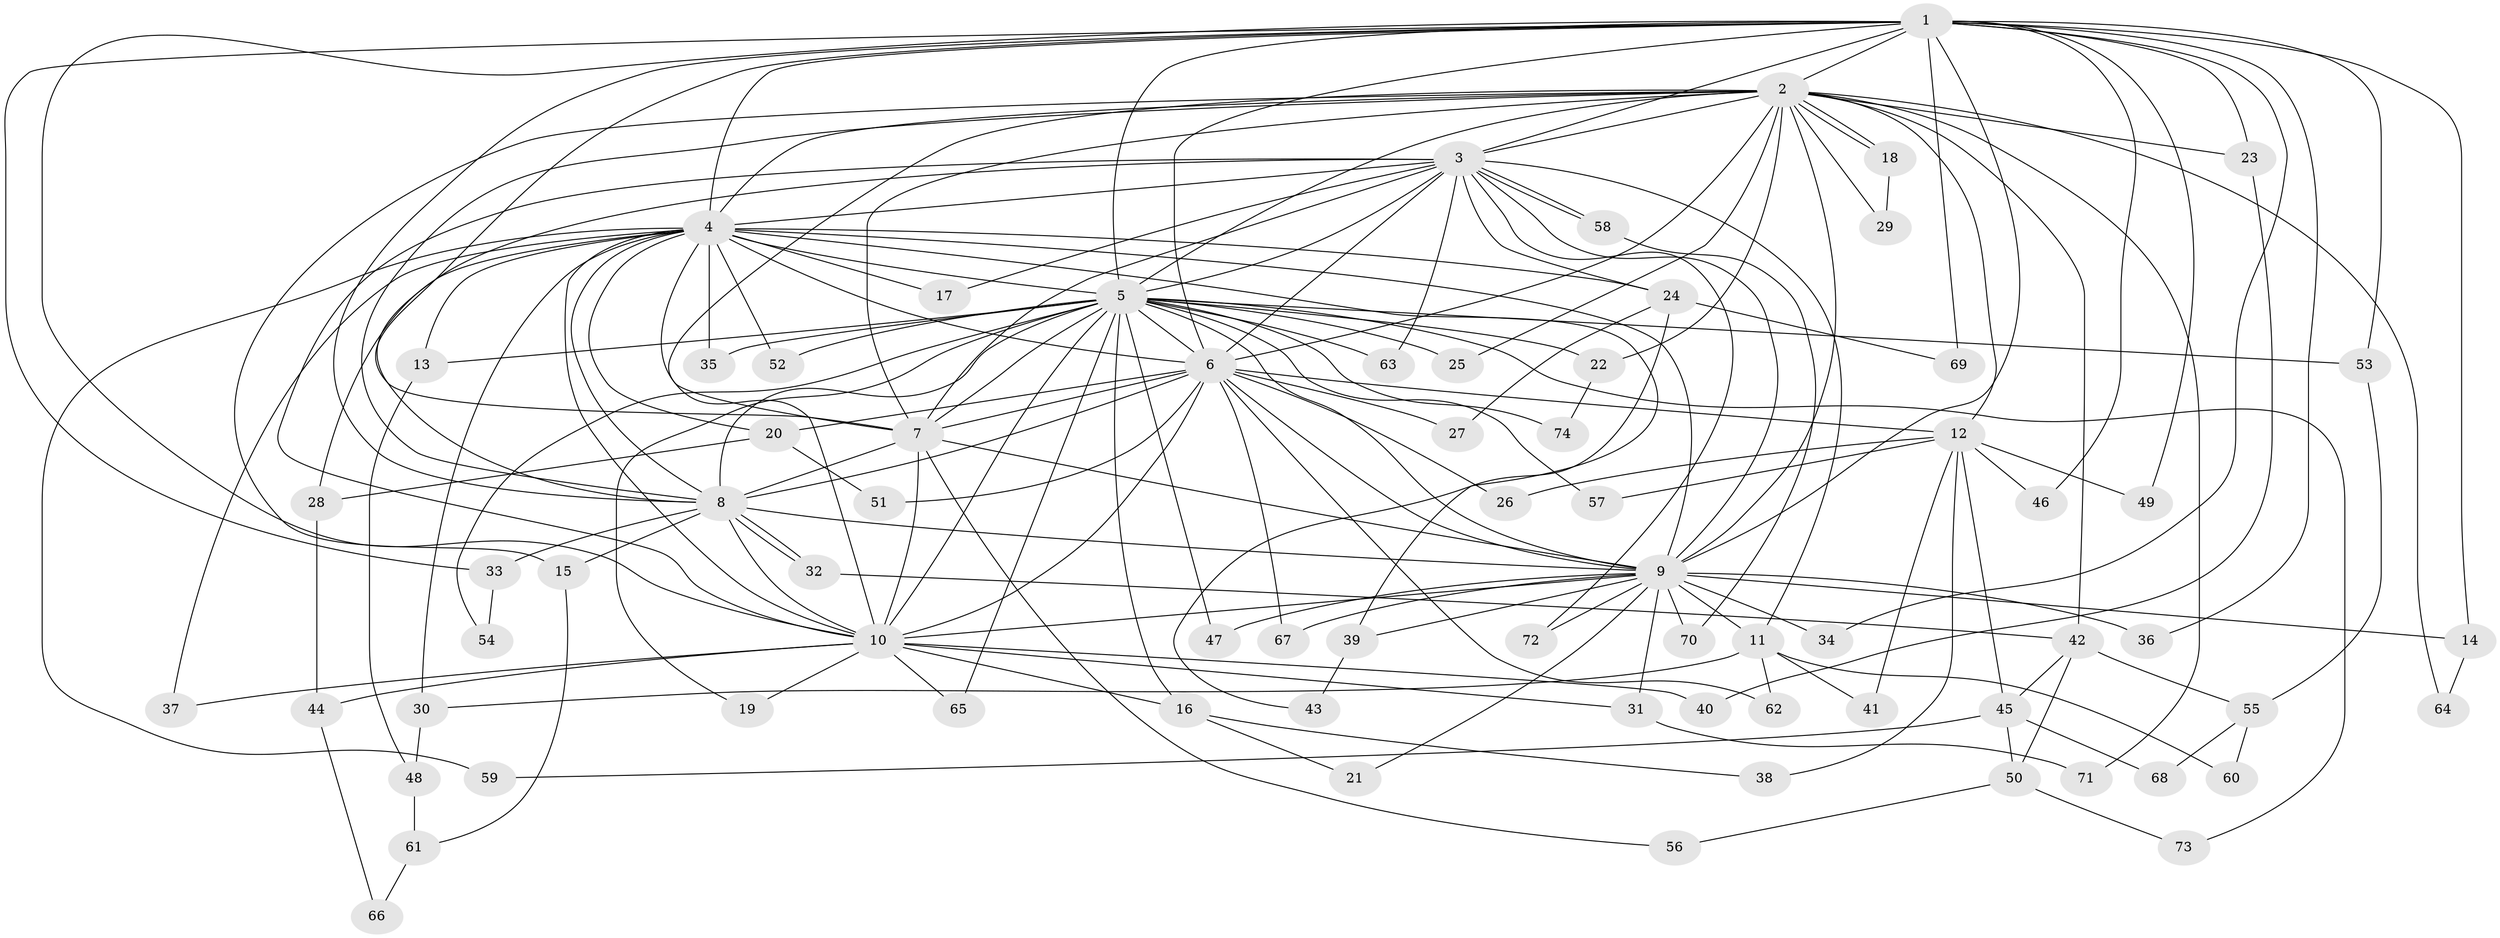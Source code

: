 // Generated by graph-tools (version 1.1) at 2025/43/03/09/25 04:43:03]
// undirected, 74 vertices, 173 edges
graph export_dot {
graph [start="1"]
  node [color=gray90,style=filled];
  1;
  2;
  3;
  4;
  5;
  6;
  7;
  8;
  9;
  10;
  11;
  12;
  13;
  14;
  15;
  16;
  17;
  18;
  19;
  20;
  21;
  22;
  23;
  24;
  25;
  26;
  27;
  28;
  29;
  30;
  31;
  32;
  33;
  34;
  35;
  36;
  37;
  38;
  39;
  40;
  41;
  42;
  43;
  44;
  45;
  46;
  47;
  48;
  49;
  50;
  51;
  52;
  53;
  54;
  55;
  56;
  57;
  58;
  59;
  60;
  61;
  62;
  63;
  64;
  65;
  66;
  67;
  68;
  69;
  70;
  71;
  72;
  73;
  74;
  1 -- 2;
  1 -- 3;
  1 -- 4;
  1 -- 5;
  1 -- 6;
  1 -- 7;
  1 -- 8;
  1 -- 9;
  1 -- 10;
  1 -- 14;
  1 -- 23;
  1 -- 33;
  1 -- 34;
  1 -- 36;
  1 -- 46;
  1 -- 49;
  1 -- 53;
  1 -- 69;
  2 -- 3;
  2 -- 4;
  2 -- 5;
  2 -- 6;
  2 -- 7;
  2 -- 8;
  2 -- 9;
  2 -- 10;
  2 -- 12;
  2 -- 15;
  2 -- 18;
  2 -- 18;
  2 -- 22;
  2 -- 23;
  2 -- 25;
  2 -- 29;
  2 -- 42;
  2 -- 64;
  2 -- 71;
  3 -- 4;
  3 -- 5;
  3 -- 6;
  3 -- 7;
  3 -- 8;
  3 -- 9;
  3 -- 10;
  3 -- 11;
  3 -- 17;
  3 -- 24;
  3 -- 58;
  3 -- 58;
  3 -- 63;
  3 -- 72;
  4 -- 5;
  4 -- 6;
  4 -- 7;
  4 -- 8;
  4 -- 9;
  4 -- 10;
  4 -- 13;
  4 -- 17;
  4 -- 20;
  4 -- 24;
  4 -- 28;
  4 -- 30;
  4 -- 35;
  4 -- 37;
  4 -- 39;
  4 -- 52;
  4 -- 59;
  5 -- 6;
  5 -- 7;
  5 -- 8;
  5 -- 9;
  5 -- 10;
  5 -- 13;
  5 -- 16;
  5 -- 19;
  5 -- 22;
  5 -- 25;
  5 -- 35;
  5 -- 47;
  5 -- 52;
  5 -- 53;
  5 -- 54;
  5 -- 57;
  5 -- 63;
  5 -- 65;
  5 -- 73;
  5 -- 74;
  6 -- 7;
  6 -- 8;
  6 -- 9;
  6 -- 10;
  6 -- 12;
  6 -- 20;
  6 -- 26;
  6 -- 27;
  6 -- 51;
  6 -- 62;
  6 -- 67;
  7 -- 8;
  7 -- 9;
  7 -- 10;
  7 -- 56;
  8 -- 9;
  8 -- 10;
  8 -- 15;
  8 -- 32;
  8 -- 32;
  8 -- 33;
  9 -- 10;
  9 -- 11;
  9 -- 14;
  9 -- 21;
  9 -- 31;
  9 -- 34;
  9 -- 36;
  9 -- 39;
  9 -- 47;
  9 -- 67;
  9 -- 70;
  9 -- 72;
  10 -- 16;
  10 -- 19;
  10 -- 31;
  10 -- 37;
  10 -- 40;
  10 -- 44;
  10 -- 65;
  11 -- 30;
  11 -- 41;
  11 -- 60;
  11 -- 62;
  12 -- 26;
  12 -- 38;
  12 -- 41;
  12 -- 45;
  12 -- 46;
  12 -- 49;
  12 -- 57;
  13 -- 48;
  14 -- 64;
  15 -- 61;
  16 -- 21;
  16 -- 38;
  18 -- 29;
  20 -- 28;
  20 -- 51;
  22 -- 74;
  23 -- 40;
  24 -- 27;
  24 -- 43;
  24 -- 69;
  28 -- 44;
  30 -- 48;
  31 -- 71;
  32 -- 42;
  33 -- 54;
  39 -- 43;
  42 -- 45;
  42 -- 50;
  42 -- 55;
  44 -- 66;
  45 -- 50;
  45 -- 59;
  45 -- 68;
  48 -- 61;
  50 -- 56;
  50 -- 73;
  53 -- 55;
  55 -- 60;
  55 -- 68;
  58 -- 70;
  61 -- 66;
}
